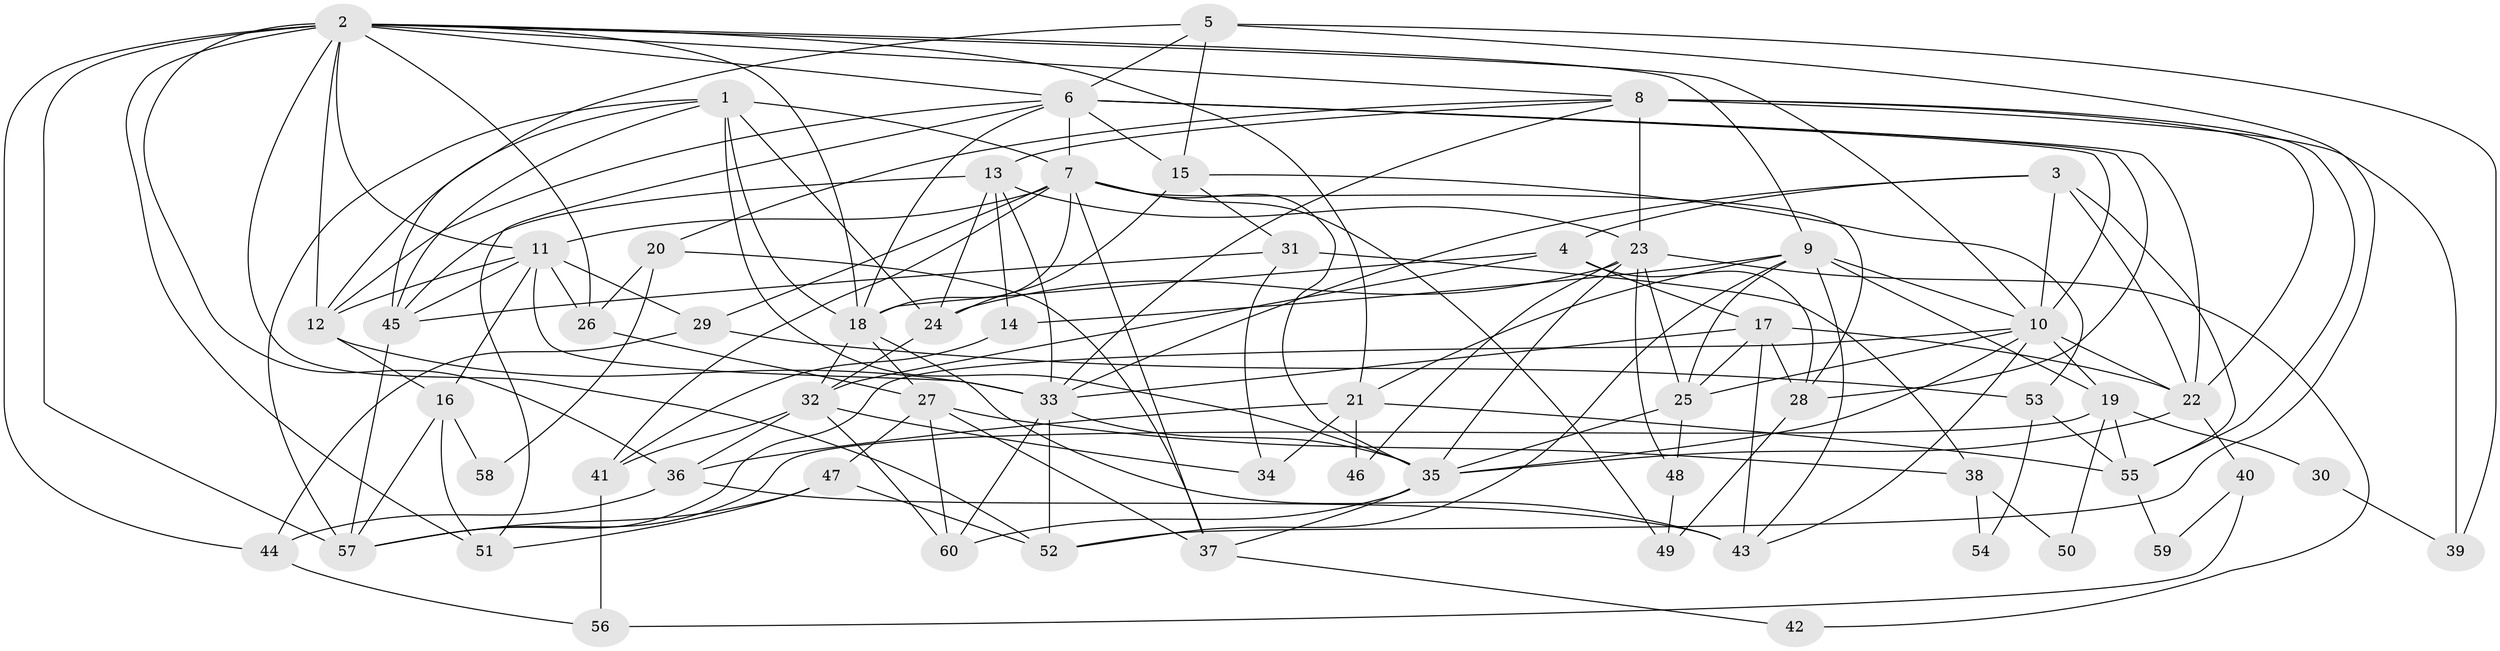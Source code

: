 // original degree distribution, {7: 0.04201680672268908, 2: 0.1092436974789916, 3: 0.2773109243697479, 5: 0.17647058823529413, 6: 0.058823529411764705, 4: 0.31932773109243695, 9: 0.008403361344537815, 8: 0.008403361344537815}
// Generated by graph-tools (version 1.1) at 2025/35/03/09/25 02:35:54]
// undirected, 60 vertices, 159 edges
graph export_dot {
graph [start="1"]
  node [color=gray90,style=filled];
  1;
  2;
  3;
  4;
  5;
  6;
  7;
  8;
  9;
  10;
  11;
  12;
  13;
  14;
  15;
  16;
  17;
  18;
  19;
  20;
  21;
  22;
  23;
  24;
  25;
  26;
  27;
  28;
  29;
  30;
  31;
  32;
  33;
  34;
  35;
  36;
  37;
  38;
  39;
  40;
  41;
  42;
  43;
  44;
  45;
  46;
  47;
  48;
  49;
  50;
  51;
  52;
  53;
  54;
  55;
  56;
  57;
  58;
  59;
  60;
  1 -- 7 [weight=4.0];
  1 -- 12 [weight=1.0];
  1 -- 18 [weight=1.0];
  1 -- 24 [weight=1.0];
  1 -- 35 [weight=1.0];
  1 -- 45 [weight=1.0];
  1 -- 57 [weight=1.0];
  2 -- 6 [weight=1.0];
  2 -- 8 [weight=1.0];
  2 -- 9 [weight=1.0];
  2 -- 10 [weight=1.0];
  2 -- 11 [weight=1.0];
  2 -- 12 [weight=1.0];
  2 -- 18 [weight=1.0];
  2 -- 21 [weight=1.0];
  2 -- 26 [weight=1.0];
  2 -- 36 [weight=1.0];
  2 -- 44 [weight=1.0];
  2 -- 51 [weight=1.0];
  2 -- 52 [weight=1.0];
  2 -- 57 [weight=1.0];
  3 -- 4 [weight=1.0];
  3 -- 10 [weight=1.0];
  3 -- 22 [weight=1.0];
  3 -- 33 [weight=1.0];
  3 -- 55 [weight=1.0];
  4 -- 17 [weight=1.0];
  4 -- 18 [weight=1.0];
  4 -- 28 [weight=1.0];
  4 -- 32 [weight=1.0];
  5 -- 6 [weight=1.0];
  5 -- 15 [weight=3.0];
  5 -- 39 [weight=1.0];
  5 -- 45 [weight=1.0];
  5 -- 52 [weight=1.0];
  6 -- 7 [weight=2.0];
  6 -- 10 [weight=1.0];
  6 -- 12 [weight=1.0];
  6 -- 15 [weight=1.0];
  6 -- 18 [weight=1.0];
  6 -- 22 [weight=1.0];
  6 -- 28 [weight=1.0];
  6 -- 51 [weight=1.0];
  7 -- 11 [weight=1.0];
  7 -- 18 [weight=1.0];
  7 -- 28 [weight=1.0];
  7 -- 29 [weight=1.0];
  7 -- 35 [weight=1.0];
  7 -- 37 [weight=1.0];
  7 -- 41 [weight=1.0];
  7 -- 49 [weight=1.0];
  8 -- 13 [weight=1.0];
  8 -- 20 [weight=1.0];
  8 -- 22 [weight=2.0];
  8 -- 23 [weight=1.0];
  8 -- 33 [weight=1.0];
  8 -- 39 [weight=1.0];
  8 -- 55 [weight=1.0];
  9 -- 10 [weight=2.0];
  9 -- 14 [weight=1.0];
  9 -- 19 [weight=2.0];
  9 -- 21 [weight=1.0];
  9 -- 25 [weight=1.0];
  9 -- 43 [weight=1.0];
  9 -- 52 [weight=1.0];
  10 -- 19 [weight=1.0];
  10 -- 22 [weight=1.0];
  10 -- 25 [weight=1.0];
  10 -- 35 [weight=1.0];
  10 -- 43 [weight=1.0];
  10 -- 57 [weight=1.0];
  11 -- 12 [weight=1.0];
  11 -- 16 [weight=2.0];
  11 -- 26 [weight=1.0];
  11 -- 29 [weight=1.0];
  11 -- 33 [weight=2.0];
  11 -- 45 [weight=1.0];
  12 -- 16 [weight=1.0];
  12 -- 33 [weight=1.0];
  13 -- 14 [weight=1.0];
  13 -- 23 [weight=1.0];
  13 -- 24 [weight=1.0];
  13 -- 33 [weight=1.0];
  13 -- 45 [weight=1.0];
  14 -- 41 [weight=1.0];
  15 -- 24 [weight=1.0];
  15 -- 31 [weight=1.0];
  15 -- 53 [weight=1.0];
  16 -- 51 [weight=1.0];
  16 -- 57 [weight=1.0];
  16 -- 58 [weight=1.0];
  17 -- 22 [weight=1.0];
  17 -- 25 [weight=2.0];
  17 -- 28 [weight=1.0];
  17 -- 33 [weight=1.0];
  17 -- 43 [weight=1.0];
  18 -- 27 [weight=1.0];
  18 -- 32 [weight=1.0];
  18 -- 43 [weight=2.0];
  19 -- 30 [weight=1.0];
  19 -- 50 [weight=1.0];
  19 -- 55 [weight=1.0];
  19 -- 57 [weight=1.0];
  20 -- 26 [weight=1.0];
  20 -- 37 [weight=1.0];
  20 -- 58 [weight=1.0];
  21 -- 34 [weight=1.0];
  21 -- 36 [weight=1.0];
  21 -- 46 [weight=1.0];
  21 -- 55 [weight=2.0];
  22 -- 35 [weight=1.0];
  22 -- 40 [weight=1.0];
  23 -- 24 [weight=1.0];
  23 -- 25 [weight=1.0];
  23 -- 35 [weight=1.0];
  23 -- 42 [weight=1.0];
  23 -- 46 [weight=1.0];
  23 -- 48 [weight=1.0];
  24 -- 32 [weight=1.0];
  25 -- 35 [weight=1.0];
  25 -- 48 [weight=2.0];
  26 -- 27 [weight=1.0];
  27 -- 37 [weight=1.0];
  27 -- 38 [weight=1.0];
  27 -- 47 [weight=1.0];
  27 -- 60 [weight=1.0];
  28 -- 49 [weight=1.0];
  29 -- 44 [weight=1.0];
  29 -- 53 [weight=1.0];
  30 -- 39 [weight=1.0];
  31 -- 34 [weight=1.0];
  31 -- 38 [weight=1.0];
  31 -- 45 [weight=1.0];
  32 -- 34 [weight=1.0];
  32 -- 36 [weight=1.0];
  32 -- 41 [weight=1.0];
  32 -- 60 [weight=1.0];
  33 -- 35 [weight=1.0];
  33 -- 52 [weight=1.0];
  33 -- 60 [weight=1.0];
  35 -- 37 [weight=1.0];
  35 -- 60 [weight=1.0];
  36 -- 43 [weight=1.0];
  36 -- 44 [weight=1.0];
  37 -- 42 [weight=1.0];
  38 -- 50 [weight=1.0];
  38 -- 54 [weight=1.0];
  40 -- 56 [weight=1.0];
  40 -- 59 [weight=1.0];
  41 -- 56 [weight=1.0];
  44 -- 56 [weight=1.0];
  45 -- 57 [weight=1.0];
  47 -- 51 [weight=1.0];
  47 -- 52 [weight=1.0];
  47 -- 57 [weight=1.0];
  48 -- 49 [weight=1.0];
  53 -- 54 [weight=1.0];
  53 -- 55 [weight=1.0];
  55 -- 59 [weight=1.0];
}
